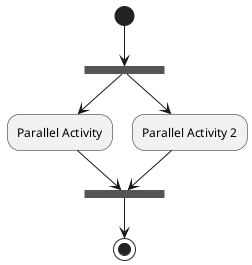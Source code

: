 @startuml
(*) --> ===B1===
--> "Parallel Activity"
--> ===B2===

===B1=== --> "Parallel Activity 2"
--> ===B2===
-->(*)
@enduml